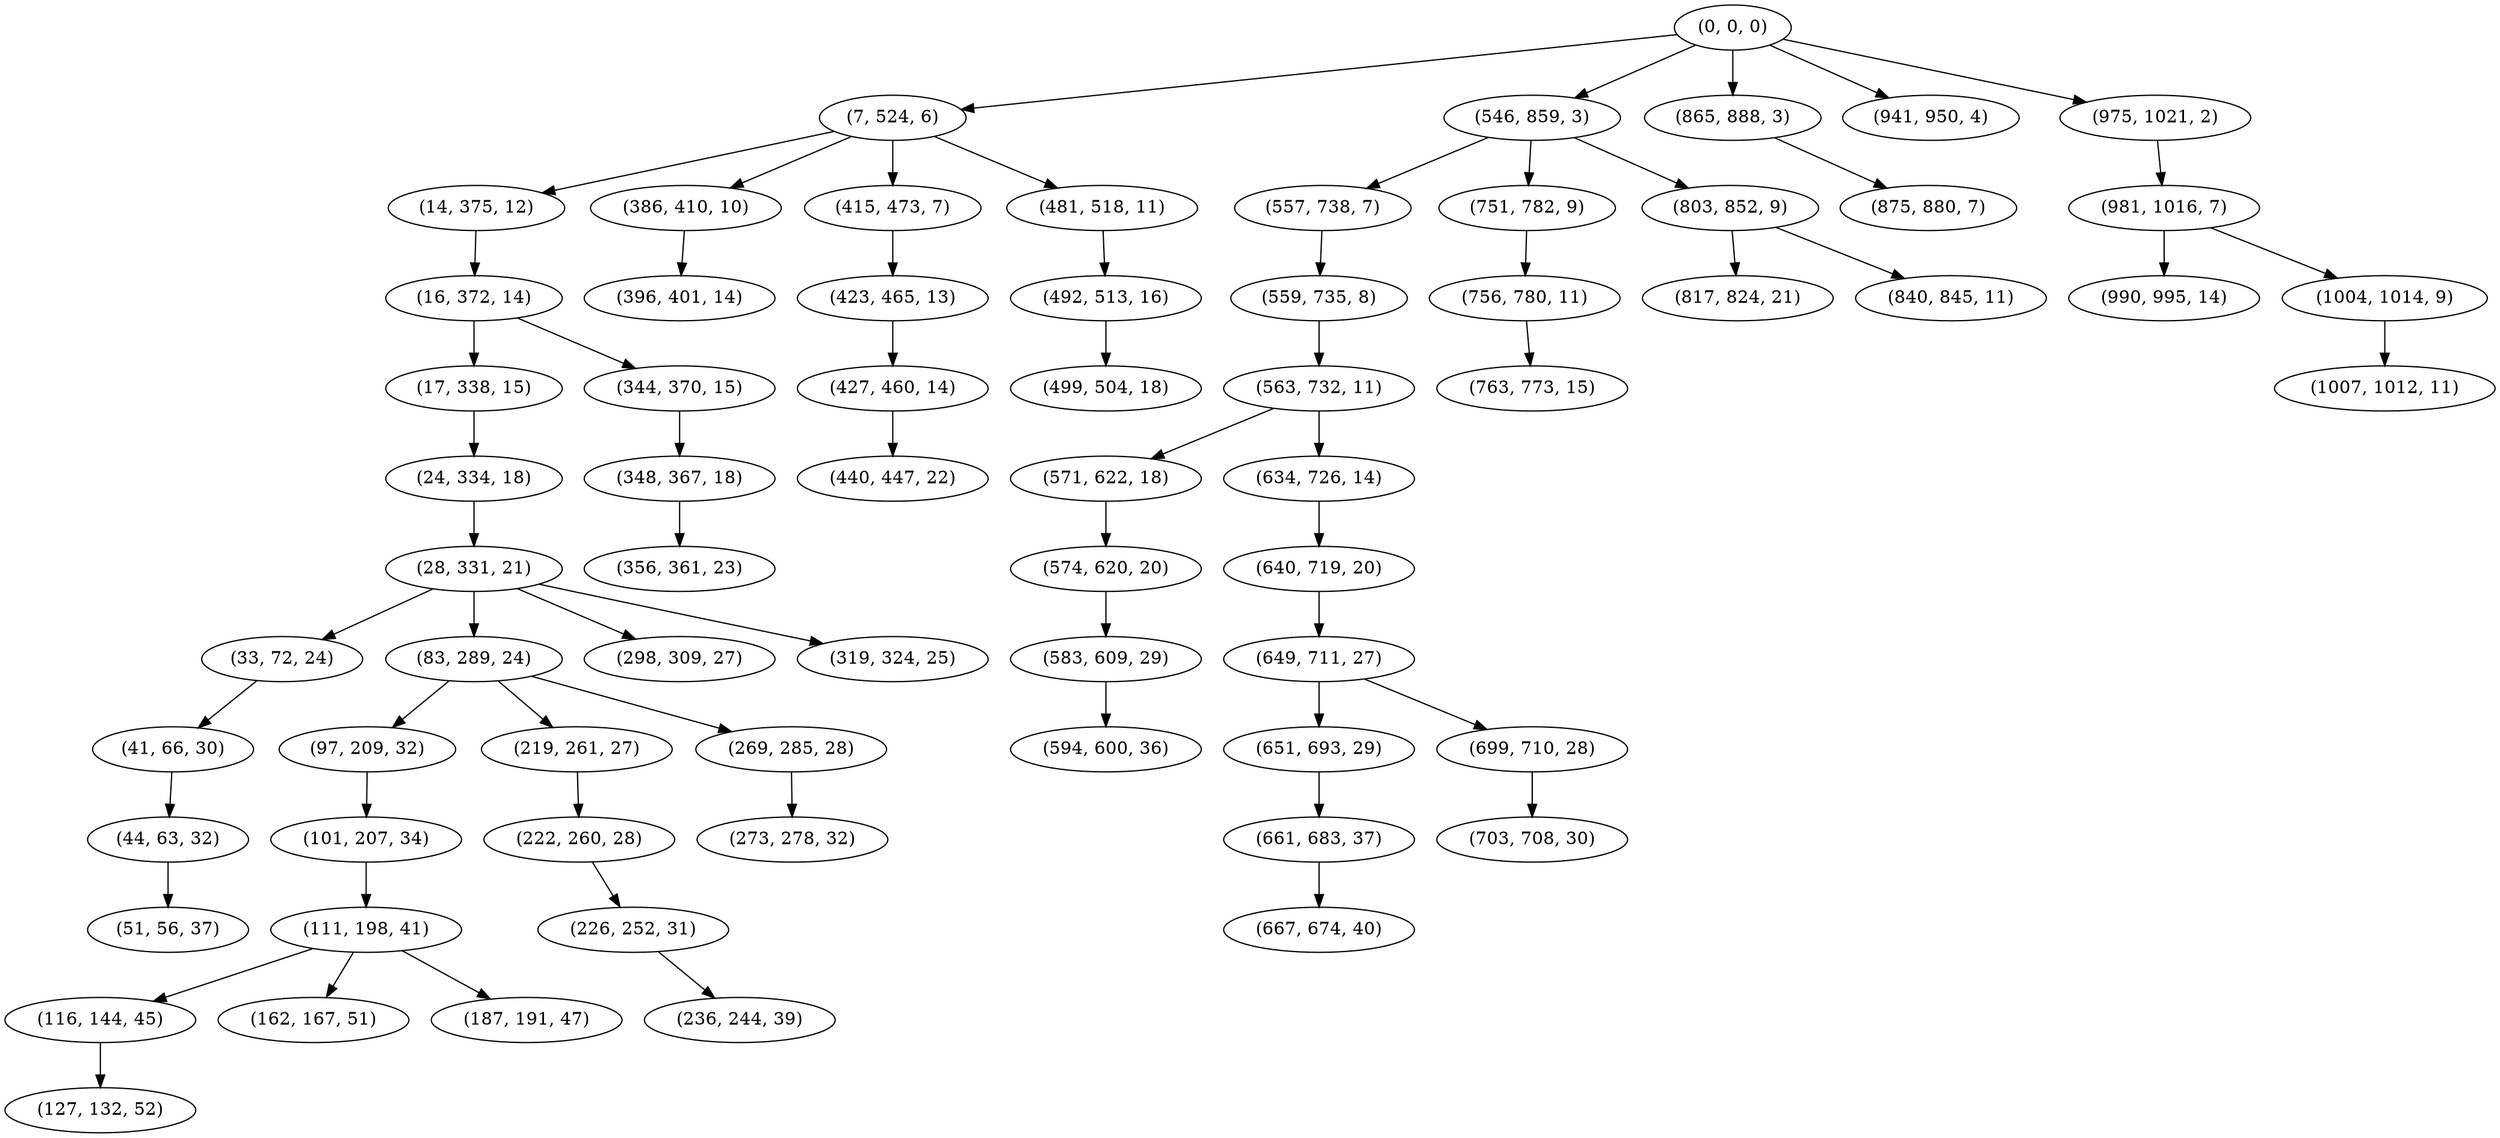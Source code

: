 digraph tree {
    "(0, 0, 0)";
    "(7, 524, 6)";
    "(14, 375, 12)";
    "(16, 372, 14)";
    "(17, 338, 15)";
    "(24, 334, 18)";
    "(28, 331, 21)";
    "(33, 72, 24)";
    "(41, 66, 30)";
    "(44, 63, 32)";
    "(51, 56, 37)";
    "(83, 289, 24)";
    "(97, 209, 32)";
    "(101, 207, 34)";
    "(111, 198, 41)";
    "(116, 144, 45)";
    "(127, 132, 52)";
    "(162, 167, 51)";
    "(187, 191, 47)";
    "(219, 261, 27)";
    "(222, 260, 28)";
    "(226, 252, 31)";
    "(236, 244, 39)";
    "(269, 285, 28)";
    "(273, 278, 32)";
    "(298, 309, 27)";
    "(319, 324, 25)";
    "(344, 370, 15)";
    "(348, 367, 18)";
    "(356, 361, 23)";
    "(386, 410, 10)";
    "(396, 401, 14)";
    "(415, 473, 7)";
    "(423, 465, 13)";
    "(427, 460, 14)";
    "(440, 447, 22)";
    "(481, 518, 11)";
    "(492, 513, 16)";
    "(499, 504, 18)";
    "(546, 859, 3)";
    "(557, 738, 7)";
    "(559, 735, 8)";
    "(563, 732, 11)";
    "(571, 622, 18)";
    "(574, 620, 20)";
    "(583, 609, 29)";
    "(594, 600, 36)";
    "(634, 726, 14)";
    "(640, 719, 20)";
    "(649, 711, 27)";
    "(651, 693, 29)";
    "(661, 683, 37)";
    "(667, 674, 40)";
    "(699, 710, 28)";
    "(703, 708, 30)";
    "(751, 782, 9)";
    "(756, 780, 11)";
    "(763, 773, 15)";
    "(803, 852, 9)";
    "(817, 824, 21)";
    "(840, 845, 11)";
    "(865, 888, 3)";
    "(875, 880, 7)";
    "(941, 950, 4)";
    "(975, 1021, 2)";
    "(981, 1016, 7)";
    "(990, 995, 14)";
    "(1004, 1014, 9)";
    "(1007, 1012, 11)";
    "(0, 0, 0)" -> "(7, 524, 6)";
    "(0, 0, 0)" -> "(546, 859, 3)";
    "(0, 0, 0)" -> "(865, 888, 3)";
    "(0, 0, 0)" -> "(941, 950, 4)";
    "(0, 0, 0)" -> "(975, 1021, 2)";
    "(7, 524, 6)" -> "(14, 375, 12)";
    "(7, 524, 6)" -> "(386, 410, 10)";
    "(7, 524, 6)" -> "(415, 473, 7)";
    "(7, 524, 6)" -> "(481, 518, 11)";
    "(14, 375, 12)" -> "(16, 372, 14)";
    "(16, 372, 14)" -> "(17, 338, 15)";
    "(16, 372, 14)" -> "(344, 370, 15)";
    "(17, 338, 15)" -> "(24, 334, 18)";
    "(24, 334, 18)" -> "(28, 331, 21)";
    "(28, 331, 21)" -> "(33, 72, 24)";
    "(28, 331, 21)" -> "(83, 289, 24)";
    "(28, 331, 21)" -> "(298, 309, 27)";
    "(28, 331, 21)" -> "(319, 324, 25)";
    "(33, 72, 24)" -> "(41, 66, 30)";
    "(41, 66, 30)" -> "(44, 63, 32)";
    "(44, 63, 32)" -> "(51, 56, 37)";
    "(83, 289, 24)" -> "(97, 209, 32)";
    "(83, 289, 24)" -> "(219, 261, 27)";
    "(83, 289, 24)" -> "(269, 285, 28)";
    "(97, 209, 32)" -> "(101, 207, 34)";
    "(101, 207, 34)" -> "(111, 198, 41)";
    "(111, 198, 41)" -> "(116, 144, 45)";
    "(111, 198, 41)" -> "(162, 167, 51)";
    "(111, 198, 41)" -> "(187, 191, 47)";
    "(116, 144, 45)" -> "(127, 132, 52)";
    "(219, 261, 27)" -> "(222, 260, 28)";
    "(222, 260, 28)" -> "(226, 252, 31)";
    "(226, 252, 31)" -> "(236, 244, 39)";
    "(269, 285, 28)" -> "(273, 278, 32)";
    "(344, 370, 15)" -> "(348, 367, 18)";
    "(348, 367, 18)" -> "(356, 361, 23)";
    "(386, 410, 10)" -> "(396, 401, 14)";
    "(415, 473, 7)" -> "(423, 465, 13)";
    "(423, 465, 13)" -> "(427, 460, 14)";
    "(427, 460, 14)" -> "(440, 447, 22)";
    "(481, 518, 11)" -> "(492, 513, 16)";
    "(492, 513, 16)" -> "(499, 504, 18)";
    "(546, 859, 3)" -> "(557, 738, 7)";
    "(546, 859, 3)" -> "(751, 782, 9)";
    "(546, 859, 3)" -> "(803, 852, 9)";
    "(557, 738, 7)" -> "(559, 735, 8)";
    "(559, 735, 8)" -> "(563, 732, 11)";
    "(563, 732, 11)" -> "(571, 622, 18)";
    "(563, 732, 11)" -> "(634, 726, 14)";
    "(571, 622, 18)" -> "(574, 620, 20)";
    "(574, 620, 20)" -> "(583, 609, 29)";
    "(583, 609, 29)" -> "(594, 600, 36)";
    "(634, 726, 14)" -> "(640, 719, 20)";
    "(640, 719, 20)" -> "(649, 711, 27)";
    "(649, 711, 27)" -> "(651, 693, 29)";
    "(649, 711, 27)" -> "(699, 710, 28)";
    "(651, 693, 29)" -> "(661, 683, 37)";
    "(661, 683, 37)" -> "(667, 674, 40)";
    "(699, 710, 28)" -> "(703, 708, 30)";
    "(751, 782, 9)" -> "(756, 780, 11)";
    "(756, 780, 11)" -> "(763, 773, 15)";
    "(803, 852, 9)" -> "(817, 824, 21)";
    "(803, 852, 9)" -> "(840, 845, 11)";
    "(865, 888, 3)" -> "(875, 880, 7)";
    "(975, 1021, 2)" -> "(981, 1016, 7)";
    "(981, 1016, 7)" -> "(990, 995, 14)";
    "(981, 1016, 7)" -> "(1004, 1014, 9)";
    "(1004, 1014, 9)" -> "(1007, 1012, 11)";
}
